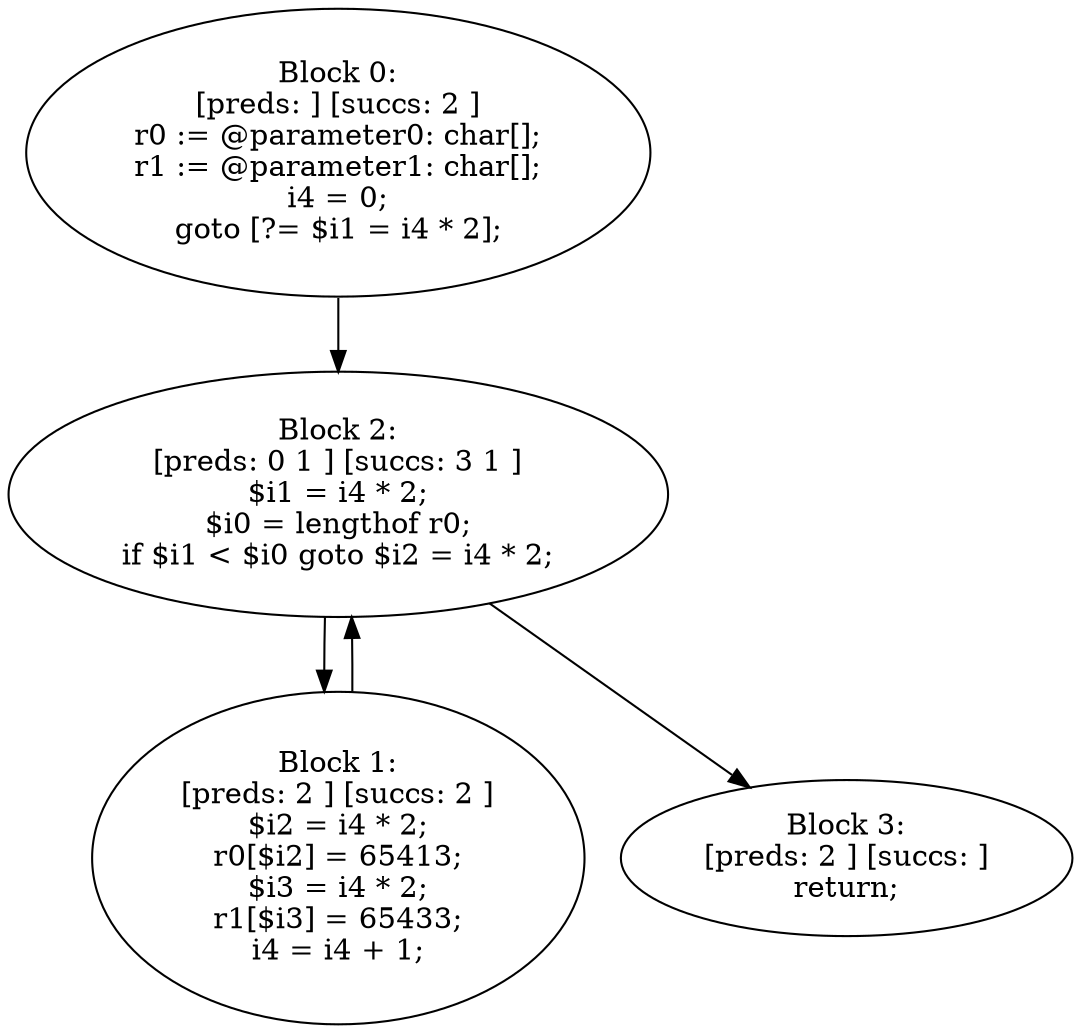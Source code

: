 digraph "unitGraph" {
    "Block 0:
[preds: ] [succs: 2 ]
r0 := @parameter0: char[];
r1 := @parameter1: char[];
i4 = 0;
goto [?= $i1 = i4 * 2];
"
    "Block 1:
[preds: 2 ] [succs: 2 ]
$i2 = i4 * 2;
r0[$i2] = 65413;
$i3 = i4 * 2;
r1[$i3] = 65433;
i4 = i4 + 1;
"
    "Block 2:
[preds: 0 1 ] [succs: 3 1 ]
$i1 = i4 * 2;
$i0 = lengthof r0;
if $i1 < $i0 goto $i2 = i4 * 2;
"
    "Block 3:
[preds: 2 ] [succs: ]
return;
"
    "Block 0:
[preds: ] [succs: 2 ]
r0 := @parameter0: char[];
r1 := @parameter1: char[];
i4 = 0;
goto [?= $i1 = i4 * 2];
"->"Block 2:
[preds: 0 1 ] [succs: 3 1 ]
$i1 = i4 * 2;
$i0 = lengthof r0;
if $i1 < $i0 goto $i2 = i4 * 2;
";
    "Block 1:
[preds: 2 ] [succs: 2 ]
$i2 = i4 * 2;
r0[$i2] = 65413;
$i3 = i4 * 2;
r1[$i3] = 65433;
i4 = i4 + 1;
"->"Block 2:
[preds: 0 1 ] [succs: 3 1 ]
$i1 = i4 * 2;
$i0 = lengthof r0;
if $i1 < $i0 goto $i2 = i4 * 2;
";
    "Block 2:
[preds: 0 1 ] [succs: 3 1 ]
$i1 = i4 * 2;
$i0 = lengthof r0;
if $i1 < $i0 goto $i2 = i4 * 2;
"->"Block 3:
[preds: 2 ] [succs: ]
return;
";
    "Block 2:
[preds: 0 1 ] [succs: 3 1 ]
$i1 = i4 * 2;
$i0 = lengthof r0;
if $i1 < $i0 goto $i2 = i4 * 2;
"->"Block 1:
[preds: 2 ] [succs: 2 ]
$i2 = i4 * 2;
r0[$i2] = 65413;
$i3 = i4 * 2;
r1[$i3] = 65433;
i4 = i4 + 1;
";
}
